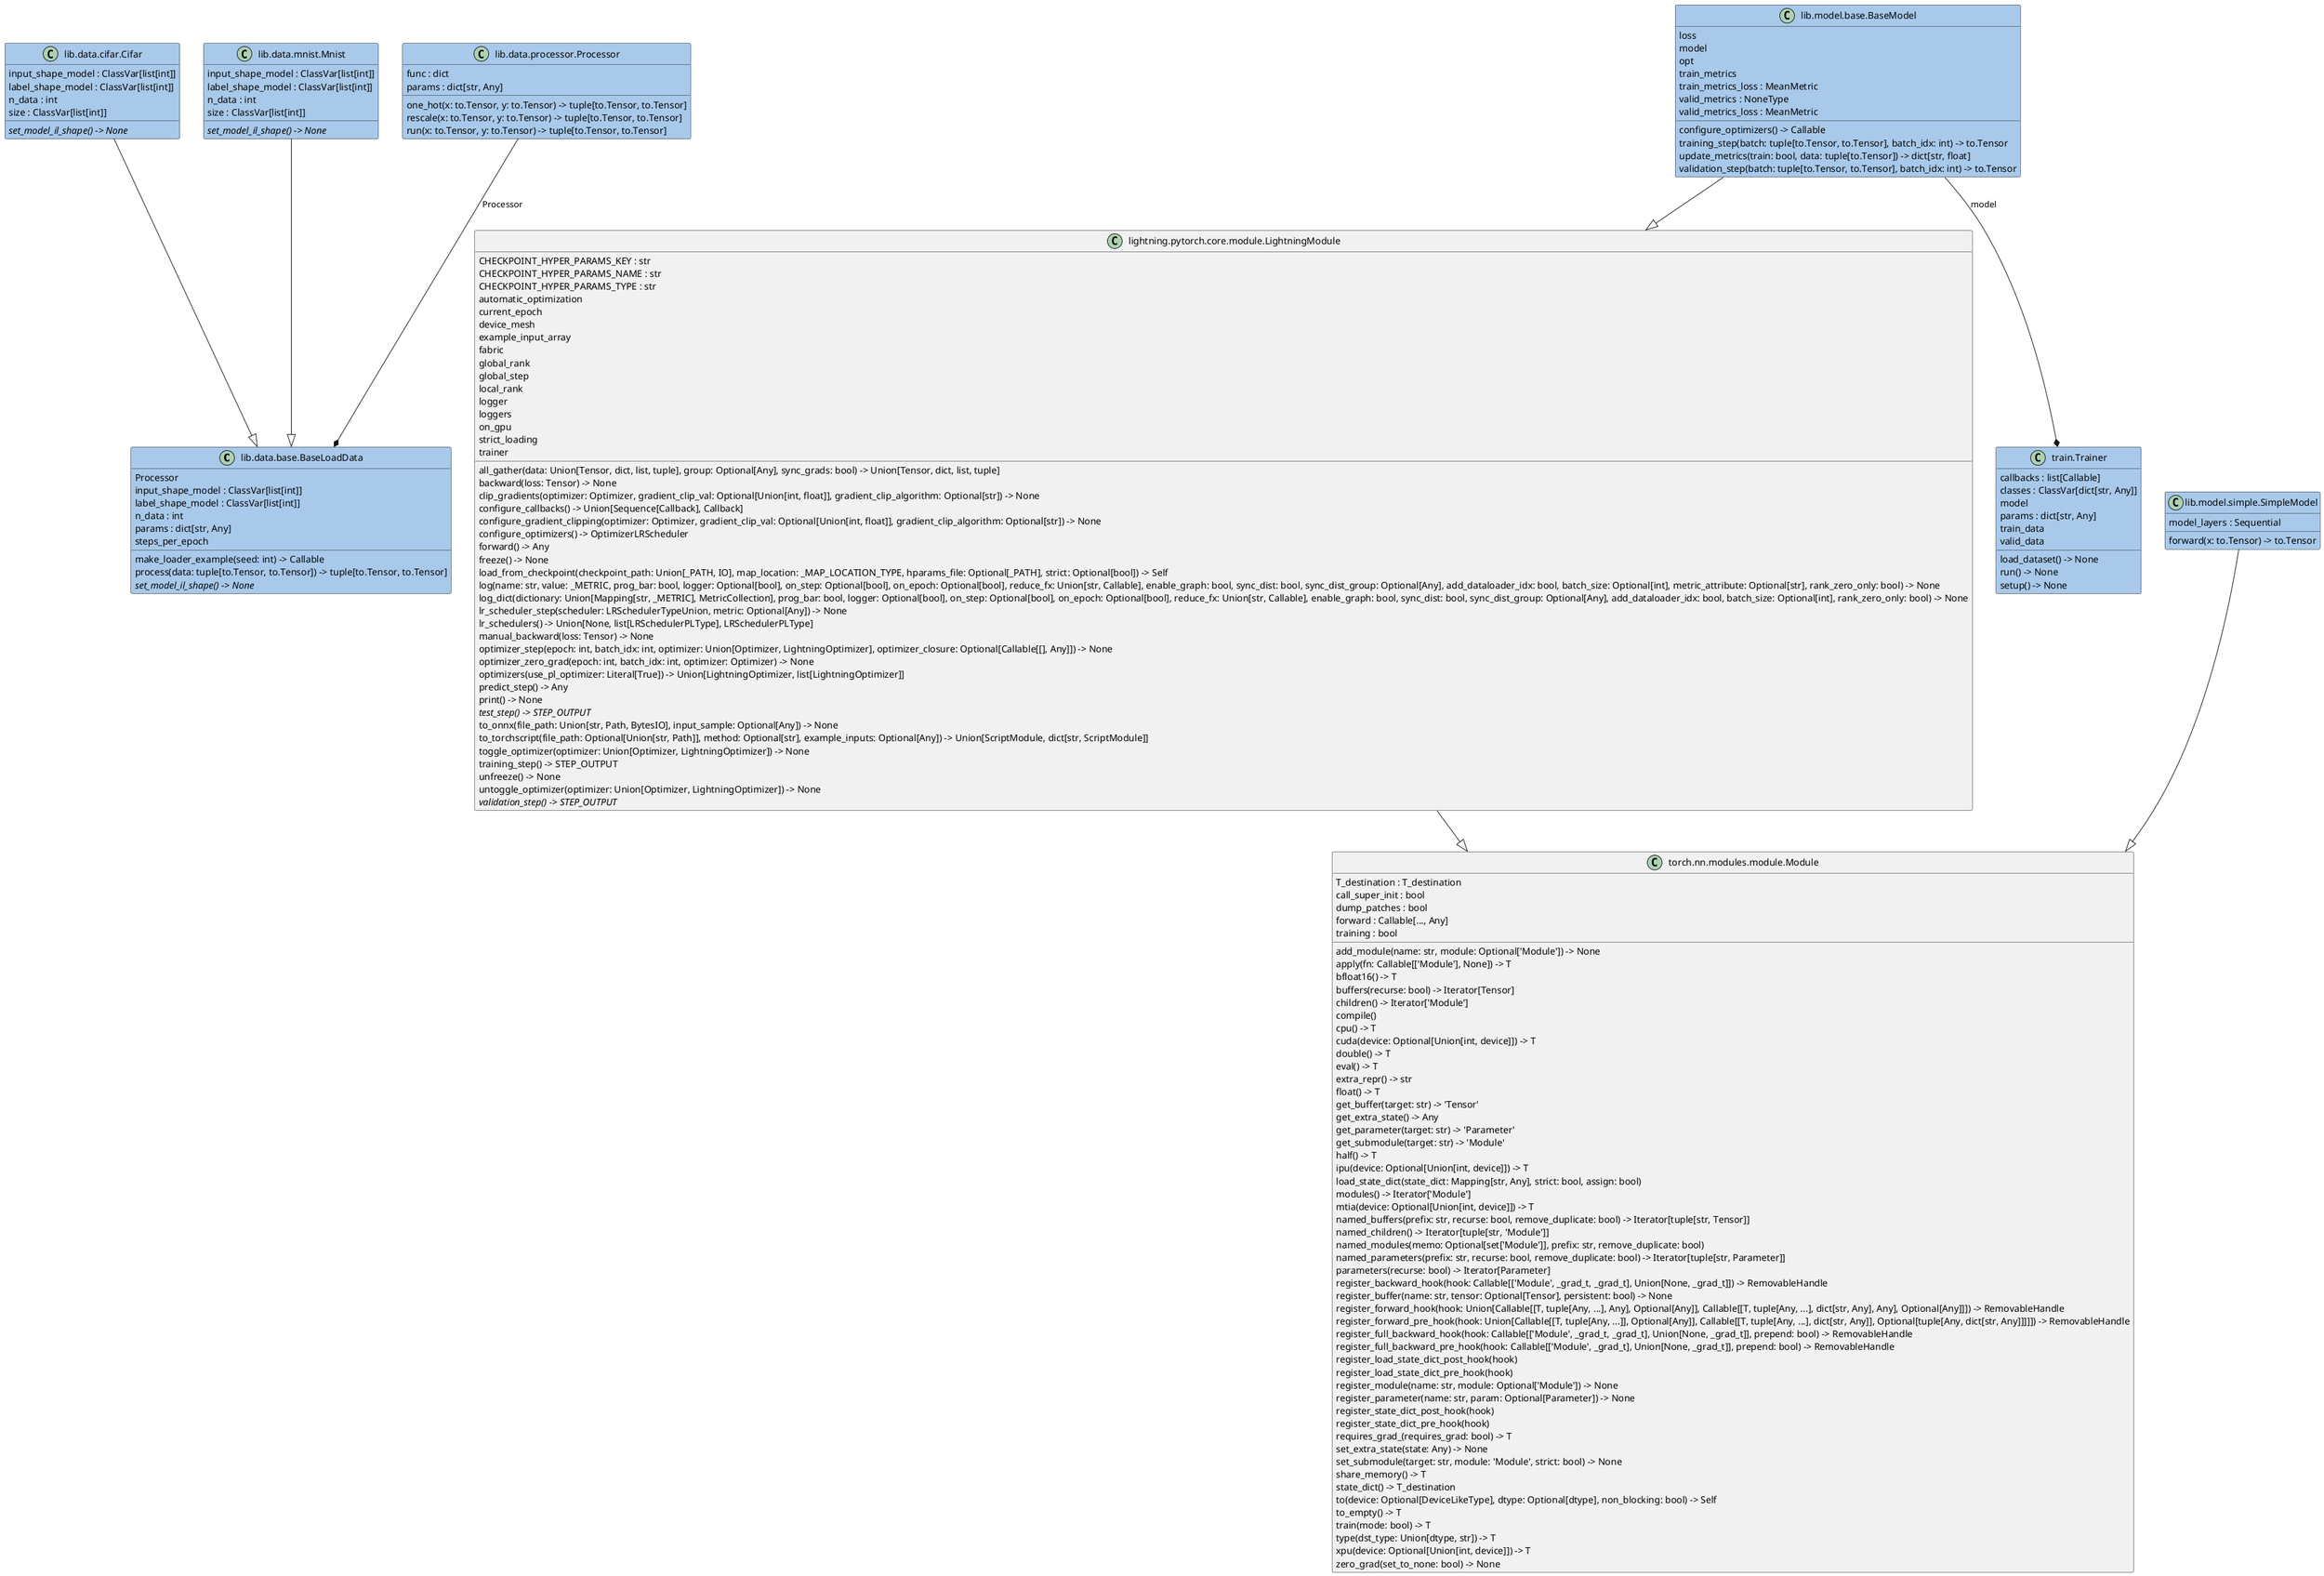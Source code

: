 @startuml classes
!define MAIN_CLASS_COLOR #a8c9ea

set namespaceSeparator none
class "lib.data.base.BaseLoadData" as lib.data.base.BaseLoadData MAIN_CLASS_COLOR {
  Processor
  input_shape_model : ClassVar[list[int]]
  label_shape_model : ClassVar[list[int]]
  n_data : int
  params : dict[str, Any]
  steps_per_epoch
  make_loader_example(seed: int) -> Callable
  process(data: tuple[to.Tensor, to.Tensor]) -> tuple[to.Tensor, to.Tensor]
  {abstract}set_model_il_shape() -> None
}
class "lib.data.cifar.Cifar" as lib.data.cifar.Cifar MAIN_CLASS_COLOR {
  input_shape_model : ClassVar[list[int]]
  label_shape_model : ClassVar[list[int]]
  n_data : int
  size : ClassVar[list[int]]
  {abstract}set_model_il_shape() -> None
}
class "lib.data.mnist.Mnist" as lib.data.mnist.Mnist MAIN_CLASS_COLOR {
  input_shape_model : ClassVar[list[int]]
  label_shape_model : ClassVar[list[int]]
  n_data : int
  size : ClassVar[list[int]]
  {abstract}set_model_il_shape() -> None
}
class "lib.data.processor.Processor" as lib.data.processor.Processor MAIN_CLASS_COLOR {
  func : dict
  params : dict[str, Any]
  one_hot(x: to.Tensor, y: to.Tensor) -> tuple[to.Tensor, to.Tensor]
  rescale(x: to.Tensor, y: to.Tensor) -> tuple[to.Tensor, to.Tensor]
  run(x: to.Tensor, y: to.Tensor) -> tuple[to.Tensor, to.Tensor]
}
class "lib.model.base.BaseModel" as lib.model.base.BaseModel MAIN_CLASS_COLOR {
  loss
  model
  opt
  train_metrics
  train_metrics_loss : MeanMetric
  valid_metrics : NoneType
  valid_metrics_loss : MeanMetric
  configure_optimizers() -> Callable
  training_step(batch: tuple[to.Tensor, to.Tensor], batch_idx: int) -> to.Tensor
  update_metrics(train: bool, data: tuple[to.Tensor]) -> dict[str, float]
  validation_step(batch: tuple[to.Tensor, to.Tensor], batch_idx: int) -> to.Tensor
}
class "lib.model.simple.SimpleModel" as lib.model.simple.SimpleModel MAIN_CLASS_COLOR {
  model_layers : Sequential
  forward(x: to.Tensor) -> to.Tensor
}
class "lightning.pytorch.core.module.LightningModule" as lightning.pytorch.core.module.LightningModule {
  CHECKPOINT_HYPER_PARAMS_KEY : str
  CHECKPOINT_HYPER_PARAMS_NAME : str
  CHECKPOINT_HYPER_PARAMS_TYPE : str
  automatic_optimization
  current_epoch
  device_mesh
  example_input_array
  fabric
  global_rank
  global_step
  local_rank
  logger
  loggers
  on_gpu
  strict_loading
  trainer
  all_gather(data: Union[Tensor, dict, list, tuple], group: Optional[Any], sync_grads: bool) -> Union[Tensor, dict, list, tuple]
  backward(loss: Tensor) -> None
  clip_gradients(optimizer: Optimizer, gradient_clip_val: Optional[Union[int, float]], gradient_clip_algorithm: Optional[str]) -> None
  configure_callbacks() -> Union[Sequence[Callback], Callback]
  configure_gradient_clipping(optimizer: Optimizer, gradient_clip_val: Optional[Union[int, float]], gradient_clip_algorithm: Optional[str]) -> None
  configure_optimizers() -> OptimizerLRScheduler
  forward() -> Any
  freeze() -> None
  load_from_checkpoint(checkpoint_path: Union[_PATH, IO], map_location: _MAP_LOCATION_TYPE, hparams_file: Optional[_PATH], strict: Optional[bool]) -> Self
  log(name: str, value: _METRIC, prog_bar: bool, logger: Optional[bool], on_step: Optional[bool], on_epoch: Optional[bool], reduce_fx: Union[str, Callable], enable_graph: bool, sync_dist: bool, sync_dist_group: Optional[Any], add_dataloader_idx: bool, batch_size: Optional[int], metric_attribute: Optional[str], rank_zero_only: bool) -> None
  log_dict(dictionary: Union[Mapping[str, _METRIC], MetricCollection], prog_bar: bool, logger: Optional[bool], on_step: Optional[bool], on_epoch: Optional[bool], reduce_fx: Union[str, Callable], enable_graph: bool, sync_dist: bool, sync_dist_group: Optional[Any], add_dataloader_idx: bool, batch_size: Optional[int], rank_zero_only: bool) -> None
  lr_scheduler_step(scheduler: LRSchedulerTypeUnion, metric: Optional[Any]) -> None
  lr_schedulers() -> Union[None, list[LRSchedulerPLType], LRSchedulerPLType]
  manual_backward(loss: Tensor) -> None
  optimizer_step(epoch: int, batch_idx: int, optimizer: Union[Optimizer, LightningOptimizer], optimizer_closure: Optional[Callable[[], Any]]) -> None
  optimizer_zero_grad(epoch: int, batch_idx: int, optimizer: Optimizer) -> None
  optimizers(use_pl_optimizer: Literal[True]) -> Union[LightningOptimizer, list[LightningOptimizer]]
  predict_step() -> Any
  print() -> None
  {abstract}test_step() -> STEP_OUTPUT
  to_onnx(file_path: Union[str, Path, BytesIO], input_sample: Optional[Any]) -> None
  to_torchscript(file_path: Optional[Union[str, Path]], method: Optional[str], example_inputs: Optional[Any]) -> Union[ScriptModule, dict[str, ScriptModule]]
  toggle_optimizer(optimizer: Union[Optimizer, LightningOptimizer]) -> None
  training_step() -> STEP_OUTPUT
  unfreeze() -> None
  untoggle_optimizer(optimizer: Union[Optimizer, LightningOptimizer]) -> None
  {abstract}validation_step() -> STEP_OUTPUT
}
class "torch.nn.modules.module.Module" as torch.nn.modules.module.Module {
  T_destination : T_destination
  call_super_init : bool
  dump_patches : bool
  forward : Callable[..., Any]
  training : bool
  add_module(name: str, module: Optional['Module']) -> None
  apply(fn: Callable[['Module'], None]) -> T
  bfloat16() -> T
  buffers(recurse: bool) -> Iterator[Tensor]
  children() -> Iterator['Module']
  compile()
  cpu() -> T
  cuda(device: Optional[Union[int, device]]) -> T
  double() -> T
  eval() -> T
  extra_repr() -> str
  float() -> T
  get_buffer(target: str) -> 'Tensor'
  get_extra_state() -> Any
  get_parameter(target: str) -> 'Parameter'
  get_submodule(target: str) -> 'Module'
  half() -> T
  ipu(device: Optional[Union[int, device]]) -> T
  load_state_dict(state_dict: Mapping[str, Any], strict: bool, assign: bool)
  modules() -> Iterator['Module']
  mtia(device: Optional[Union[int, device]]) -> T
  named_buffers(prefix: str, recurse: bool, remove_duplicate: bool) -> Iterator[tuple[str, Tensor]]
  named_children() -> Iterator[tuple[str, 'Module']]
  named_modules(memo: Optional[set['Module']], prefix: str, remove_duplicate: bool)
  named_parameters(prefix: str, recurse: bool, remove_duplicate: bool) -> Iterator[tuple[str, Parameter]]
  parameters(recurse: bool) -> Iterator[Parameter]
  register_backward_hook(hook: Callable[['Module', _grad_t, _grad_t], Union[None, _grad_t]]) -> RemovableHandle
  register_buffer(name: str, tensor: Optional[Tensor], persistent: bool) -> None
  register_forward_hook(hook: Union[Callable[[T, tuple[Any, ...], Any], Optional[Any]], Callable[[T, tuple[Any, ...], dict[str, Any], Any], Optional[Any]]]) -> RemovableHandle
  register_forward_pre_hook(hook: Union[Callable[[T, tuple[Any, ...]], Optional[Any]], Callable[[T, tuple[Any, ...], dict[str, Any]], Optional[tuple[Any, dict[str, Any]]]]]) -> RemovableHandle
  register_full_backward_hook(hook: Callable[['Module', _grad_t, _grad_t], Union[None, _grad_t]], prepend: bool) -> RemovableHandle
  register_full_backward_pre_hook(hook: Callable[['Module', _grad_t], Union[None, _grad_t]], prepend: bool) -> RemovableHandle
  register_load_state_dict_post_hook(hook)
  register_load_state_dict_pre_hook(hook)
  register_module(name: str, module: Optional['Module']) -> None
  register_parameter(name: str, param: Optional[Parameter]) -> None
  register_state_dict_post_hook(hook)
  register_state_dict_pre_hook(hook)
  requires_grad_(requires_grad: bool) -> T
  set_extra_state(state: Any) -> None
  set_submodule(target: str, module: 'Module', strict: bool) -> None
  share_memory() -> T
  state_dict() -> T_destination
  to(device: Optional[DeviceLikeType], dtype: Optional[dtype], non_blocking: bool) -> Self
  to_empty() -> T
  train(mode: bool) -> T
  type(dst_type: Union[dtype, str]) -> T
  xpu(device: Optional[Union[int, device]]) -> T
  zero_grad(set_to_none: bool) -> None
}
class "train.Trainer" as train.Trainer MAIN_CLASS_COLOR {
  callbacks : list[Callable]
  classes : ClassVar[dict[str, Any]]
  model
  params : dict[str, Any]
  train_data
  valid_data
  load_dataset() -> None
  run() -> None
  setup() -> None
}
lib.data.cifar.Cifar --|> lib.data.base.BaseLoadData
lib.data.mnist.Mnist --|> lib.data.base.BaseLoadData
lib.model.base.BaseModel --|> lightning.pytorch.core.module.LightningModule
lib.model.simple.SimpleModel --|> torch.nn.modules.module.Module
lightning.pytorch.core.module.LightningModule --|> torch.nn.modules.module.Module
lib.data.processor.Processor --* lib.data.base.BaseLoadData : Processor
lib.model.base.BaseModel --* train.Trainer : model
@enduml
